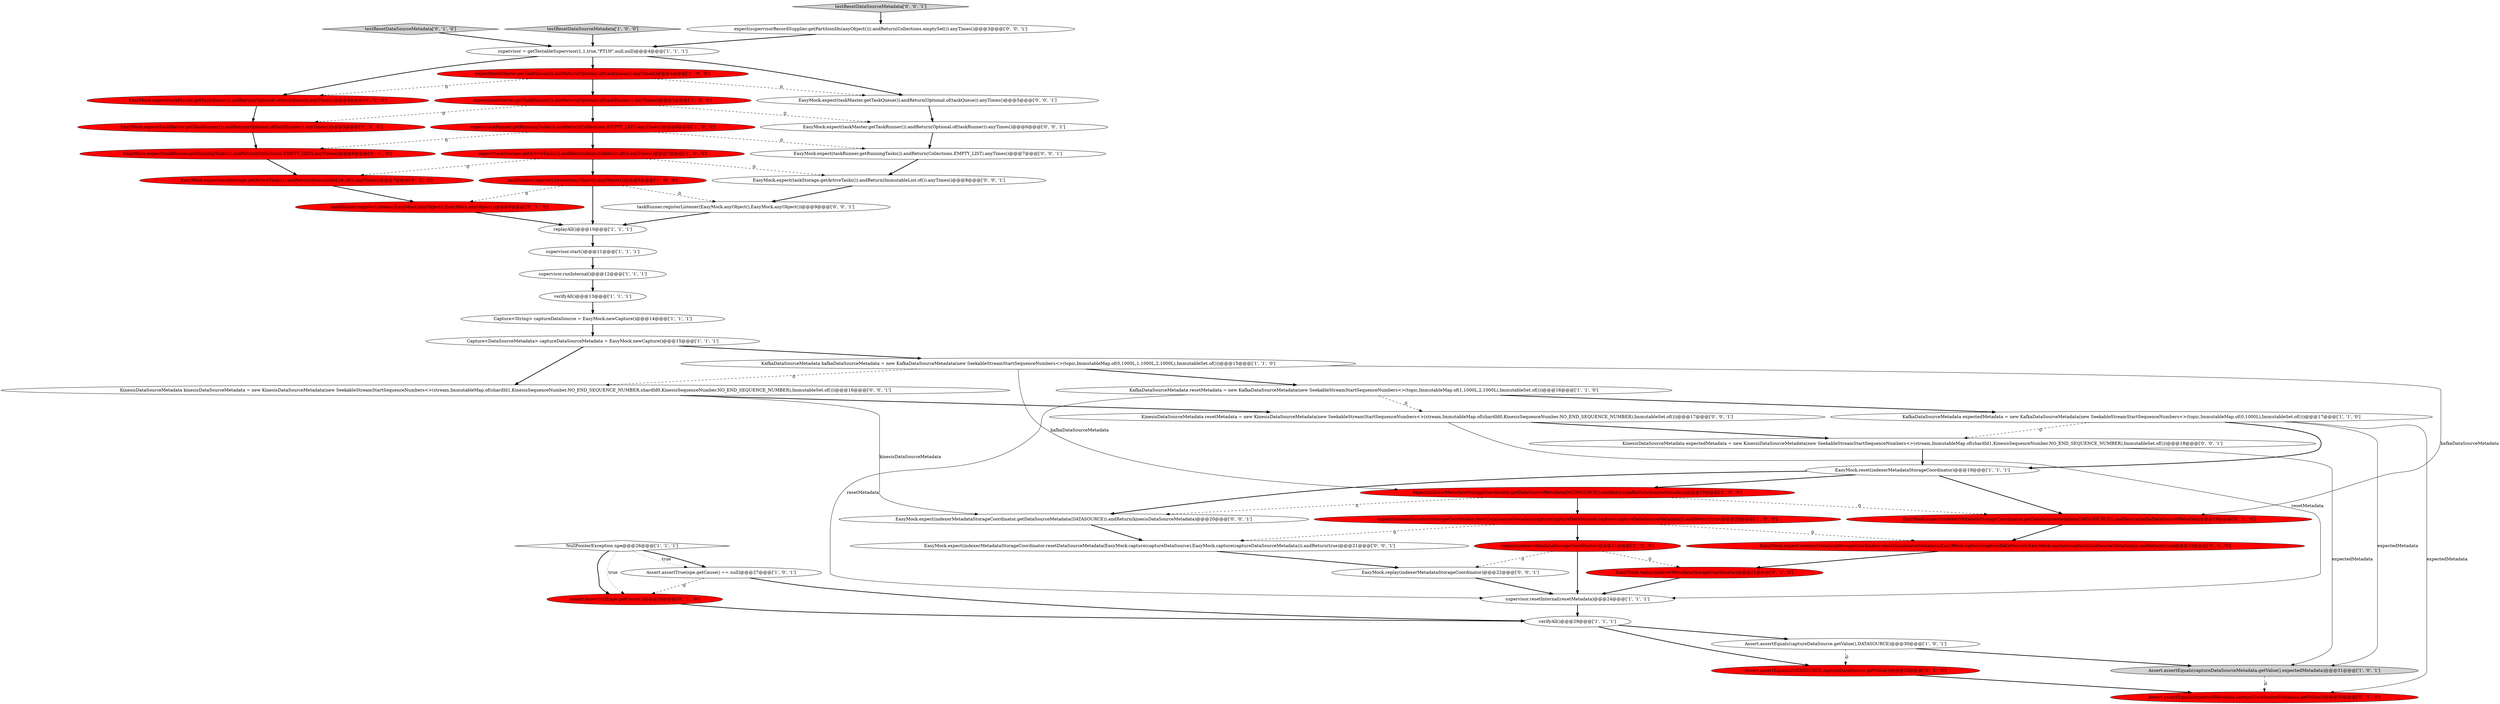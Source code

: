 digraph {
46 [style = filled, label = "EasyMock.expect(taskStorage.getActiveTasks()).andReturn(ImmutableList.of()).anyTimes()@@@8@@@['0', '0', '1']", fillcolor = white, shape = ellipse image = "AAA0AAABBB3BBB"];
4 [style = filled, label = "KafkaDataSourceMetadata resetMetadata = new KafkaDataSourceMetadata(new SeekableStreamStartSequenceNumbers<>(topic,ImmutableMap.of(1,1000L,2,1000L),ImmutableSet.of()))@@@16@@@['1', '1', '0']", fillcolor = white, shape = ellipse image = "AAA0AAABBB1BBB"];
9 [style = filled, label = "Assert.assertTrue(npe.getCause() == null)@@@27@@@['1', '0', '1']", fillcolor = white, shape = ellipse image = "AAA0AAABBB1BBB"];
24 [style = filled, label = "KafkaDataSourceMetadata kafkaDataSourceMetadata = new KafkaDataSourceMetadata(new SeekableStreamStartSequenceNumbers<>(topic,ImmutableMap.of(0,1000L,1,1000L,2,1000L),ImmutableSet.of()))@@@15@@@['1', '1', '0']", fillcolor = white, shape = ellipse image = "AAA0AAABBB1BBB"];
33 [style = filled, label = "EasyMock.replay(indexerMetadataStorageCoordinator)@@@21@@@['0', '1', '0']", fillcolor = red, shape = ellipse image = "AAA1AAABBB2BBB"];
35 [style = filled, label = "taskRunner.registerListener(EasyMock.anyObject(),EasyMock.anyObject())@@@8@@@['0', '1', '0']", fillcolor = red, shape = ellipse image = "AAA1AAABBB2BBB"];
3 [style = filled, label = "Assert.assertEquals(captureDataSource.getValue(),DATASOURCE)@@@30@@@['1', '0', '1']", fillcolor = white, shape = ellipse image = "AAA0AAABBB1BBB"];
6 [style = filled, label = "replayAll()@@@10@@@['1', '1', '1']", fillcolor = white, shape = ellipse image = "AAA0AAABBB1BBB"];
7 [style = filled, label = "Capture<DataSourceMetadata> captureDataSourceMetadata = EasyMock.newCapture()@@@15@@@['1', '1', '1']", fillcolor = white, shape = ellipse image = "AAA0AAABBB1BBB"];
1 [style = filled, label = "Capture<String> captureDataSource = EasyMock.newCapture()@@@14@@@['1', '1', '1']", fillcolor = white, shape = ellipse image = "AAA0AAABBB1BBB"];
13 [style = filled, label = "expect(taskStorage.getActiveTasks()).andReturn(ImmutableList.of()).anyTimes()@@@7@@@['1', '0', '0']", fillcolor = red, shape = ellipse image = "AAA1AAABBB1BBB"];
44 [style = filled, label = "testResetDataSourceMetadata['0', '0', '1']", fillcolor = lightgray, shape = diamond image = "AAA0AAABBB3BBB"];
12 [style = filled, label = "replay(indexerMetadataStorageCoordinator)@@@21@@@['1', '0', '0']", fillcolor = red, shape = ellipse image = "AAA1AAABBB1BBB"];
5 [style = filled, label = "taskRunner.registerListener(anyObject(),anyObject())@@@8@@@['1', '0', '0']", fillcolor = red, shape = ellipse image = "AAA1AAABBB1BBB"];
45 [style = filled, label = "KinesisDataSourceMetadata resetMetadata = new KinesisDataSourceMetadata(new SeekableStreamStartSequenceNumbers<>(stream,ImmutableMap.of(shardId0,KinesisSequenceNumber.NO_END_SEQUENCE_NUMBER),ImmutableSet.of()))@@@17@@@['0', '0', '1']", fillcolor = white, shape = ellipse image = "AAA0AAABBB3BBB"];
18 [style = filled, label = "supervisor.runInternal()@@@12@@@['1', '1', '1']", fillcolor = white, shape = ellipse image = "AAA0AAABBB1BBB"];
22 [style = filled, label = "supervisor.resetInternal(resetMetadata)@@@24@@@['1', '1', '1']", fillcolor = white, shape = ellipse image = "AAA0AAABBB1BBB"];
11 [style = filled, label = "verifyAll()@@@13@@@['1', '1', '1']", fillcolor = white, shape = ellipse image = "AAA0AAABBB1BBB"];
28 [style = filled, label = "Assert.assertEquals(DATASOURCE,captureDataSource.getValue())@@@29@@@['0', '1', '0']", fillcolor = red, shape = ellipse image = "AAA1AAABBB2BBB"];
14 [style = filled, label = "Assert.assertEquals(captureDataSourceMetadata.getValue(),expectedMetadata)@@@31@@@['1', '0', '1']", fillcolor = lightgray, shape = ellipse image = "AAA0AAABBB1BBB"];
16 [style = filled, label = "expect(indexerMetadataStorageCoordinator.getDataSourceMetadata(DATASOURCE)).andReturn(kafkaDataSourceMetadata)@@@19@@@['1', '0', '0']", fillcolor = red, shape = ellipse image = "AAA1AAABBB1BBB"];
38 [style = filled, label = "EasyMock.expect(indexerMetadataStorageCoordinator.getDataSourceMetadata(DATASOURCE)).andReturn(kinesisDataSourceMetadata)@@@20@@@['0', '0', '1']", fillcolor = white, shape = ellipse image = "AAA0AAABBB3BBB"];
19 [style = filled, label = "KafkaDataSourceMetadata expectedMetadata = new KafkaDataSourceMetadata(new SeekableStreamStartSequenceNumbers<>(topic,ImmutableMap.of(0,1000L),ImmutableSet.of()))@@@17@@@['1', '1', '0']", fillcolor = white, shape = ellipse image = "AAA0AAABBB1BBB"];
23 [style = filled, label = "expect(indexerMetadataStorageCoordinator.resetDataSourceMetadata(capture(captureDataSource),capture(captureDataSourceMetadata))).andReturn(true)@@@20@@@['1', '0', '0']", fillcolor = red, shape = ellipse image = "AAA1AAABBB1BBB"];
30 [style = filled, label = "EasyMock.expect(taskMaster.getTaskQueue()).andReturn(Optional.of(taskQueue)).anyTimes()@@@4@@@['0', '1', '0']", fillcolor = red, shape = ellipse image = "AAA1AAABBB2BBB"];
36 [style = filled, label = "testResetDataSourceMetadata['0', '1', '0']", fillcolor = lightgray, shape = diamond image = "AAA0AAABBB2BBB"];
2 [style = filled, label = "testResetDataSourceMetadata['1', '0', '0']", fillcolor = lightgray, shape = diamond image = "AAA0AAABBB1BBB"];
0 [style = filled, label = "verifyAll()@@@29@@@['1', '1', '1']", fillcolor = white, shape = ellipse image = "AAA0AAABBB1BBB"];
25 [style = filled, label = "expect(taskMaster.getTaskRunner()).andReturn(Optional.of(taskRunner)).anyTimes()@@@5@@@['1', '0', '0']", fillcolor = red, shape = ellipse image = "AAA1AAABBB1BBB"];
50 [style = filled, label = "EasyMock.expect(taskRunner.getRunningTasks()).andReturn(Collections.EMPTY_LIST).anyTimes()@@@7@@@['0', '0', '1']", fillcolor = white, shape = ellipse image = "AAA0AAABBB3BBB"];
42 [style = filled, label = "expect(supervisorRecordSupplier.getPartitionIds(anyObject())).andReturn(Collections.emptySet()).anyTimes()@@@3@@@['0', '0', '1']", fillcolor = white, shape = ellipse image = "AAA0AAABBB3BBB"];
37 [style = filled, label = "EasyMock.expect(indexerMetadataStorageCoordinator.resetDataSourceMetadata(EasyMock.capture(captureDataSource),EasyMock.capture(captureDataSourceMetadata))).andReturn(true)@@@20@@@['0', '1', '0']", fillcolor = red, shape = ellipse image = "AAA1AAABBB2BBB"];
34 [style = filled, label = "Assert.assertNull(npe.getCause())@@@26@@@['0', '1', '0']", fillcolor = red, shape = ellipse image = "AAA1AAABBB2BBB"];
8 [style = filled, label = "supervisor.start()@@@11@@@['1', '1', '1']", fillcolor = white, shape = ellipse image = "AAA0AAABBB1BBB"];
17 [style = filled, label = "expect(taskRunner.getRunningTasks()).andReturn(Collections.EMPTY_LIST).anyTimes()@@@6@@@['1', '0', '0']", fillcolor = red, shape = ellipse image = "AAA1AAABBB1BBB"];
39 [style = filled, label = "taskRunner.registerListener(EasyMock.anyObject(),EasyMock.anyObject())@@@9@@@['0', '0', '1']", fillcolor = white, shape = ellipse image = "AAA0AAABBB3BBB"];
32 [style = filled, label = "EasyMock.expect(taskMaster.getTaskRunner()).andReturn(Optional.of(taskRunner)).anyTimes()@@@5@@@['0', '1', '0']", fillcolor = red, shape = ellipse image = "AAA1AAABBB2BBB"];
41 [style = filled, label = "KinesisDataSourceMetadata kinesisDataSourceMetadata = new KinesisDataSourceMetadata(new SeekableStreamStartSequenceNumbers<>(stream,ImmutableMap.of(shardId1,KinesisSequenceNumber.NO_END_SEQUENCE_NUMBER,shardId0,KinesisSequenceNumber.NO_END_SEQUENCE_NUMBER),ImmutableSet.of()))@@@16@@@['0', '0', '1']", fillcolor = white, shape = ellipse image = "AAA0AAABBB3BBB"];
26 [style = filled, label = "EasyMock.expect(taskStorage.getActiveTasks()).andReturn(ImmutableList.of()).anyTimes()@@@7@@@['0', '1', '0']", fillcolor = red, shape = ellipse image = "AAA1AAABBB2BBB"];
27 [style = filled, label = "EasyMock.expect(indexerMetadataStorageCoordinator.getDataSourceMetadata(DATASOURCE)).andReturn(kafkaDataSourceMetadata)@@@19@@@['0', '1', '0']", fillcolor = red, shape = ellipse image = "AAA1AAABBB2BBB"];
21 [style = filled, label = "expect(taskMaster.getTaskQueue()).andReturn(Optional.of(taskQueue)).anyTimes()@@@4@@@['1', '0', '0']", fillcolor = red, shape = ellipse image = "AAA1AAABBB1BBB"];
29 [style = filled, label = "Assert.assertEquals(expectedMetadata,captureDataSourceMetadata.getValue())@@@30@@@['0', '1', '0']", fillcolor = red, shape = ellipse image = "AAA1AAABBB2BBB"];
31 [style = filled, label = "EasyMock.expect(taskRunner.getRunningTasks()).andReturn(Collections.EMPTY_LIST).anyTimes()@@@6@@@['0', '1', '0']", fillcolor = red, shape = ellipse image = "AAA1AAABBB2BBB"];
20 [style = filled, label = "EasyMock.reset(indexerMetadataStorageCoordinator)@@@19@@@['1', '1', '1']", fillcolor = white, shape = ellipse image = "AAA0AAABBB1BBB"];
48 [style = filled, label = "EasyMock.expect(taskMaster.getTaskRunner()).andReturn(Optional.of(taskRunner)).anyTimes()@@@6@@@['0', '0', '1']", fillcolor = white, shape = ellipse image = "AAA0AAABBB3BBB"];
47 [style = filled, label = "EasyMock.expect(indexerMetadataStorageCoordinator.resetDataSourceMetadata(EasyMock.capture(captureDataSource),EasyMock.capture(captureDataSourceMetadata))).andReturn(true)@@@21@@@['0', '0', '1']", fillcolor = white, shape = ellipse image = "AAA0AAABBB3BBB"];
40 [style = filled, label = "EasyMock.replay(indexerMetadataStorageCoordinator)@@@22@@@['0', '0', '1']", fillcolor = white, shape = ellipse image = "AAA0AAABBB3BBB"];
15 [style = filled, label = "NullPointerException npe@@@26@@@['1', '1', '1']", fillcolor = white, shape = diamond image = "AAA0AAABBB1BBB"];
10 [style = filled, label = "supervisor = getTestableSupervisor(1,1,true,\"PT1H\",null,null)@@@4@@@['1', '1', '1']", fillcolor = white, shape = ellipse image = "AAA0AAABBB1BBB"];
49 [style = filled, label = "KinesisDataSourceMetadata expectedMetadata = new KinesisDataSourceMetadata(new SeekableStreamStartSequenceNumbers<>(stream,ImmutableMap.of(shardId1,KinesisSequenceNumber.NO_END_SEQUENCE_NUMBER),ImmutableSet.of()))@@@18@@@['0', '0', '1']", fillcolor = white, shape = ellipse image = "AAA0AAABBB3BBB"];
43 [style = filled, label = "EasyMock.expect(taskMaster.getTaskQueue()).andReturn(Optional.of(taskQueue)).anyTimes()@@@5@@@['0', '0', '1']", fillcolor = white, shape = ellipse image = "AAA0AAABBB3BBB"];
19->14 [style = solid, label="expectedMetadata"];
16->27 [style = dashed, label="0"];
17->50 [style = dashed, label="0"];
25->48 [style = dashed, label="0"];
39->6 [style = bold, label=""];
15->9 [style = dotted, label="true"];
20->27 [style = bold, label=""];
24->27 [style = solid, label="kafkaDataSourceMetadata"];
21->30 [style = dashed, label="0"];
13->46 [style = dashed, label="0"];
20->16 [style = bold, label=""];
22->0 [style = bold, label=""];
5->35 [style = dashed, label="0"];
26->35 [style = bold, label=""];
40->22 [style = bold, label=""];
41->45 [style = bold, label=""];
23->12 [style = bold, label=""];
37->33 [style = bold, label=""];
12->22 [style = bold, label=""];
0->3 [style = bold, label=""];
24->41 [style = dashed, label="0"];
19->29 [style = solid, label="expectedMetadata"];
15->34 [style = bold, label=""];
15->34 [style = dotted, label="true"];
8->18 [style = bold, label=""];
19->20 [style = bold, label=""];
18->11 [style = bold, label=""];
4->19 [style = bold, label=""];
48->50 [style = bold, label=""];
5->39 [style = dashed, label="0"];
10->21 [style = bold, label=""];
21->25 [style = bold, label=""];
46->39 [style = bold, label=""];
20->38 [style = bold, label=""];
13->26 [style = dashed, label="0"];
34->0 [style = bold, label=""];
9->34 [style = dashed, label="0"];
45->22 [style = solid, label="resetMetadata"];
7->24 [style = bold, label=""];
5->6 [style = bold, label=""];
15->9 [style = bold, label=""];
13->5 [style = bold, label=""];
38->47 [style = bold, label=""];
49->14 [style = solid, label="expectedMetadata"];
4->22 [style = solid, label="resetMetadata"];
14->29 [style = dashed, label="0"];
32->31 [style = bold, label=""];
28->29 [style = bold, label=""];
44->42 [style = bold, label=""];
12->33 [style = dashed, label="0"];
3->28 [style = dashed, label="0"];
10->43 [style = bold, label=""];
47->40 [style = bold, label=""];
30->32 [style = bold, label=""];
16->23 [style = bold, label=""];
2->10 [style = bold, label=""];
25->17 [style = bold, label=""];
1->7 [style = bold, label=""];
23->37 [style = dashed, label="0"];
4->45 [style = dashed, label="0"];
31->26 [style = bold, label=""];
27->37 [style = bold, label=""];
41->38 [style = solid, label="kinesisDataSourceMetadata"];
17->13 [style = bold, label=""];
7->41 [style = bold, label=""];
10->30 [style = bold, label=""];
49->20 [style = bold, label=""];
33->22 [style = bold, label=""];
36->10 [style = bold, label=""];
21->43 [style = dashed, label="0"];
16->38 [style = dashed, label="0"];
25->32 [style = dashed, label="0"];
9->0 [style = bold, label=""];
35->6 [style = bold, label=""];
11->1 [style = bold, label=""];
50->46 [style = bold, label=""];
45->49 [style = bold, label=""];
3->14 [style = bold, label=""];
43->48 [style = bold, label=""];
17->31 [style = dashed, label="0"];
19->49 [style = dashed, label="0"];
24->4 [style = bold, label=""];
23->47 [style = dashed, label="0"];
12->40 [style = dashed, label="0"];
42->10 [style = bold, label=""];
6->8 [style = bold, label=""];
24->16 [style = solid, label="kafkaDataSourceMetadata"];
0->28 [style = bold, label=""];
}

